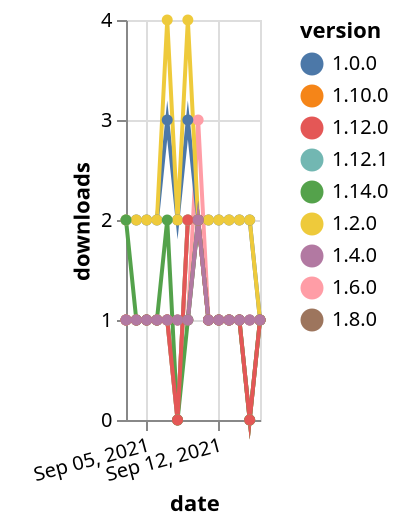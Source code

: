 {"$schema": "https://vega.github.io/schema/vega-lite/v5.json", "description": "A simple bar chart with embedded data.", "data": {"values": [{"date": "2021-09-03", "total": 328, "delta": 1, "version": "1.6.0"}, {"date": "2021-09-04", "total": 329, "delta": 1, "version": "1.6.0"}, {"date": "2021-09-05", "total": 330, "delta": 1, "version": "1.6.0"}, {"date": "2021-09-06", "total": 331, "delta": 1, "version": "1.6.0"}, {"date": "2021-09-07", "total": 332, "delta": 1, "version": "1.6.0"}, {"date": "2021-09-08", "total": 333, "delta": 1, "version": "1.6.0"}, {"date": "2021-09-09", "total": 334, "delta": 1, "version": "1.6.0"}, {"date": "2021-09-10", "total": 337, "delta": 3, "version": "1.6.0"}, {"date": "2021-09-11", "total": 338, "delta": 1, "version": "1.6.0"}, {"date": "2021-09-12", "total": 339, "delta": 1, "version": "1.6.0"}, {"date": "2021-09-13", "total": 340, "delta": 1, "version": "1.6.0"}, {"date": "2021-09-14", "total": 341, "delta": 1, "version": "1.6.0"}, {"date": "2021-09-15", "total": 342, "delta": 1, "version": "1.6.0"}, {"date": "2021-09-16", "total": 343, "delta": 1, "version": "1.6.0"}, {"date": "2021-09-03", "total": 174, "delta": 1, "version": "1.8.0"}, {"date": "2021-09-04", "total": 175, "delta": 1, "version": "1.8.0"}, {"date": "2021-09-05", "total": 176, "delta": 1, "version": "1.8.0"}, {"date": "2021-09-06", "total": 177, "delta": 1, "version": "1.8.0"}, {"date": "2021-09-07", "total": 178, "delta": 1, "version": "1.8.0"}, {"date": "2021-09-08", "total": 179, "delta": 1, "version": "1.8.0"}, {"date": "2021-09-09", "total": 180, "delta": 1, "version": "1.8.0"}, {"date": "2021-09-10", "total": 182, "delta": 2, "version": "1.8.0"}, {"date": "2021-09-11", "total": 183, "delta": 1, "version": "1.8.0"}, {"date": "2021-09-12", "total": 184, "delta": 1, "version": "1.8.0"}, {"date": "2021-09-13", "total": 185, "delta": 1, "version": "1.8.0"}, {"date": "2021-09-14", "total": 186, "delta": 1, "version": "1.8.0"}, {"date": "2021-09-15", "total": 187, "delta": 1, "version": "1.8.0"}, {"date": "2021-09-16", "total": 188, "delta": 1, "version": "1.8.0"}, {"date": "2021-09-03", "total": 152, "delta": 1, "version": "1.10.0"}, {"date": "2021-09-04", "total": 153, "delta": 1, "version": "1.10.0"}, {"date": "2021-09-05", "total": 154, "delta": 1, "version": "1.10.0"}, {"date": "2021-09-06", "total": 155, "delta": 1, "version": "1.10.0"}, {"date": "2021-09-07", "total": 156, "delta": 1, "version": "1.10.0"}, {"date": "2021-09-08", "total": 156, "delta": 0, "version": "1.10.0"}, {"date": "2021-09-09", "total": 158, "delta": 2, "version": "1.10.0"}, {"date": "2021-09-10", "total": 160, "delta": 2, "version": "1.10.0"}, {"date": "2021-09-11", "total": 161, "delta": 1, "version": "1.10.0"}, {"date": "2021-09-12", "total": 162, "delta": 1, "version": "1.10.0"}, {"date": "2021-09-13", "total": 163, "delta": 1, "version": "1.10.0"}, {"date": "2021-09-14", "total": 164, "delta": 1, "version": "1.10.0"}, {"date": "2021-09-15", "total": 164, "delta": 0, "version": "1.10.0"}, {"date": "2021-09-16", "total": 165, "delta": 1, "version": "1.10.0"}, {"date": "2021-09-03", "total": 124, "delta": 1, "version": "1.12.1"}, {"date": "2021-09-04", "total": 125, "delta": 1, "version": "1.12.1"}, {"date": "2021-09-05", "total": 126, "delta": 1, "version": "1.12.1"}, {"date": "2021-09-06", "total": 127, "delta": 1, "version": "1.12.1"}, {"date": "2021-09-07", "total": 128, "delta": 1, "version": "1.12.1"}, {"date": "2021-09-08", "total": 128, "delta": 0, "version": "1.12.1"}, {"date": "2021-09-09", "total": 130, "delta": 2, "version": "1.12.1"}, {"date": "2021-09-10", "total": 132, "delta": 2, "version": "1.12.1"}, {"date": "2021-09-11", "total": 133, "delta": 1, "version": "1.12.1"}, {"date": "2021-09-12", "total": 134, "delta": 1, "version": "1.12.1"}, {"date": "2021-09-13", "total": 135, "delta": 1, "version": "1.12.1"}, {"date": "2021-09-14", "total": 136, "delta": 1, "version": "1.12.1"}, {"date": "2021-09-15", "total": 136, "delta": 0, "version": "1.12.1"}, {"date": "2021-09-16", "total": 137, "delta": 1, "version": "1.12.1"}, {"date": "2021-09-03", "total": 2585, "delta": 2, "version": "1.0.0"}, {"date": "2021-09-04", "total": 2587, "delta": 2, "version": "1.0.0"}, {"date": "2021-09-05", "total": 2589, "delta": 2, "version": "1.0.0"}, {"date": "2021-09-06", "total": 2591, "delta": 2, "version": "1.0.0"}, {"date": "2021-09-07", "total": 2594, "delta": 3, "version": "1.0.0"}, {"date": "2021-09-08", "total": 2596, "delta": 2, "version": "1.0.0"}, {"date": "2021-09-09", "total": 2599, "delta": 3, "version": "1.0.0"}, {"date": "2021-09-10", "total": 2601, "delta": 2, "version": "1.0.0"}, {"date": "2021-09-11", "total": 2603, "delta": 2, "version": "1.0.0"}, {"date": "2021-09-12", "total": 2605, "delta": 2, "version": "1.0.0"}, {"date": "2021-09-13", "total": 2607, "delta": 2, "version": "1.0.0"}, {"date": "2021-09-14", "total": 2609, "delta": 2, "version": "1.0.0"}, {"date": "2021-09-15", "total": 2611, "delta": 2, "version": "1.0.0"}, {"date": "2021-09-16", "total": 2612, "delta": 1, "version": "1.0.0"}, {"date": "2021-09-03", "total": 2461, "delta": 2, "version": "1.2.0"}, {"date": "2021-09-04", "total": 2463, "delta": 2, "version": "1.2.0"}, {"date": "2021-09-05", "total": 2465, "delta": 2, "version": "1.2.0"}, {"date": "2021-09-06", "total": 2467, "delta": 2, "version": "1.2.0"}, {"date": "2021-09-07", "total": 2471, "delta": 4, "version": "1.2.0"}, {"date": "2021-09-08", "total": 2473, "delta": 2, "version": "1.2.0"}, {"date": "2021-09-09", "total": 2477, "delta": 4, "version": "1.2.0"}, {"date": "2021-09-10", "total": 2479, "delta": 2, "version": "1.2.0"}, {"date": "2021-09-11", "total": 2481, "delta": 2, "version": "1.2.0"}, {"date": "2021-09-12", "total": 2483, "delta": 2, "version": "1.2.0"}, {"date": "2021-09-13", "total": 2485, "delta": 2, "version": "1.2.0"}, {"date": "2021-09-14", "total": 2487, "delta": 2, "version": "1.2.0"}, {"date": "2021-09-15", "total": 2489, "delta": 2, "version": "1.2.0"}, {"date": "2021-09-16", "total": 2490, "delta": 1, "version": "1.2.0"}, {"date": "2021-09-03", "total": 116, "delta": 2, "version": "1.14.0"}, {"date": "2021-09-04", "total": 117, "delta": 1, "version": "1.14.0"}, {"date": "2021-09-05", "total": 118, "delta": 1, "version": "1.14.0"}, {"date": "2021-09-06", "total": 119, "delta": 1, "version": "1.14.0"}, {"date": "2021-09-07", "total": 121, "delta": 2, "version": "1.14.0"}, {"date": "2021-09-08", "total": 121, "delta": 0, "version": "1.14.0"}, {"date": "2021-09-09", "total": 122, "delta": 1, "version": "1.14.0"}, {"date": "2021-09-10", "total": 124, "delta": 2, "version": "1.14.0"}, {"date": "2021-09-11", "total": 125, "delta": 1, "version": "1.14.0"}, {"date": "2021-09-12", "total": 126, "delta": 1, "version": "1.14.0"}, {"date": "2021-09-13", "total": 127, "delta": 1, "version": "1.14.0"}, {"date": "2021-09-14", "total": 128, "delta": 1, "version": "1.14.0"}, {"date": "2021-09-15", "total": 128, "delta": 0, "version": "1.14.0"}, {"date": "2021-09-16", "total": 129, "delta": 1, "version": "1.14.0"}, {"date": "2021-09-03", "total": 145, "delta": 1, "version": "1.12.0"}, {"date": "2021-09-04", "total": 146, "delta": 1, "version": "1.12.0"}, {"date": "2021-09-05", "total": 147, "delta": 1, "version": "1.12.0"}, {"date": "2021-09-06", "total": 148, "delta": 1, "version": "1.12.0"}, {"date": "2021-09-07", "total": 149, "delta": 1, "version": "1.12.0"}, {"date": "2021-09-08", "total": 149, "delta": 0, "version": "1.12.0"}, {"date": "2021-09-09", "total": 151, "delta": 2, "version": "1.12.0"}, {"date": "2021-09-10", "total": 153, "delta": 2, "version": "1.12.0"}, {"date": "2021-09-11", "total": 154, "delta": 1, "version": "1.12.0"}, {"date": "2021-09-12", "total": 155, "delta": 1, "version": "1.12.0"}, {"date": "2021-09-13", "total": 156, "delta": 1, "version": "1.12.0"}, {"date": "2021-09-14", "total": 157, "delta": 1, "version": "1.12.0"}, {"date": "2021-09-15", "total": 157, "delta": 0, "version": "1.12.0"}, {"date": "2021-09-16", "total": 158, "delta": 1, "version": "1.12.0"}, {"date": "2021-09-03", "total": 235, "delta": 1, "version": "1.4.0"}, {"date": "2021-09-04", "total": 236, "delta": 1, "version": "1.4.0"}, {"date": "2021-09-05", "total": 237, "delta": 1, "version": "1.4.0"}, {"date": "2021-09-06", "total": 238, "delta": 1, "version": "1.4.0"}, {"date": "2021-09-07", "total": 239, "delta": 1, "version": "1.4.0"}, {"date": "2021-09-08", "total": 240, "delta": 1, "version": "1.4.0"}, {"date": "2021-09-09", "total": 241, "delta": 1, "version": "1.4.0"}, {"date": "2021-09-10", "total": 243, "delta": 2, "version": "1.4.0"}, {"date": "2021-09-11", "total": 244, "delta": 1, "version": "1.4.0"}, {"date": "2021-09-12", "total": 245, "delta": 1, "version": "1.4.0"}, {"date": "2021-09-13", "total": 246, "delta": 1, "version": "1.4.0"}, {"date": "2021-09-14", "total": 247, "delta": 1, "version": "1.4.0"}, {"date": "2021-09-15", "total": 248, "delta": 1, "version": "1.4.0"}, {"date": "2021-09-16", "total": 249, "delta": 1, "version": "1.4.0"}]}, "width": "container", "mark": {"type": "line", "point": {"filled": true}}, "encoding": {"x": {"field": "date", "type": "temporal", "timeUnit": "yearmonthdate", "title": "date", "axis": {"labelAngle": -15}}, "y": {"field": "delta", "type": "quantitative", "title": "downloads"}, "color": {"field": "version", "type": "nominal"}, "tooltip": {"field": "delta"}}}